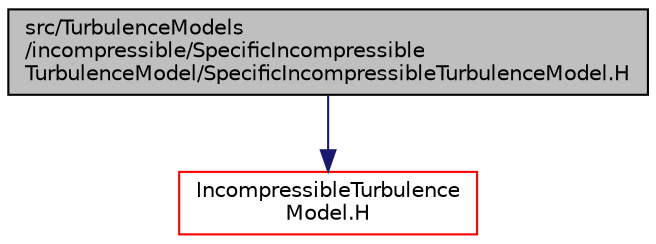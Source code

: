 digraph "src/TurbulenceModels/incompressible/SpecificIncompressibleTurbulenceModel/SpecificIncompressibleTurbulenceModel.H"
{
  bgcolor="transparent";
  edge [fontname="Helvetica",fontsize="10",labelfontname="Helvetica",labelfontsize="10"];
  node [fontname="Helvetica",fontsize="10",shape=record];
  Node1 [label="src/TurbulenceModels\l/incompressible/SpecificIncompressible\lTurbulenceModel/SpecificIncompressibleTurbulenceModel.H",height=0.2,width=0.4,color="black", fillcolor="grey75", style="filled", fontcolor="black"];
  Node1 -> Node2 [color="midnightblue",fontsize="10",style="solid",fontname="Helvetica"];
  Node2 [label="IncompressibleTurbulence\lModel.H",height=0.2,width=0.4,color="red",URL="$a10499.html"];
}
